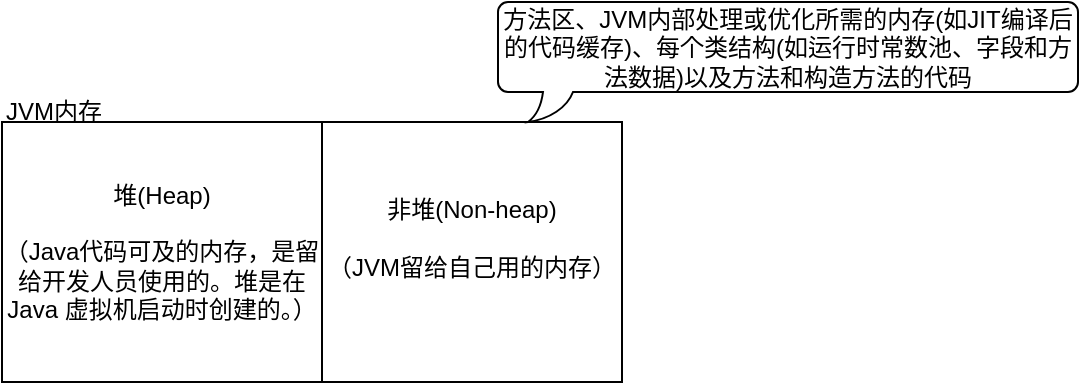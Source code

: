 <mxfile version="10.6.7" type="device"><diagram id="hNBNyu5t-uYur472OBIR" name="Page-1"><mxGraphModel dx="736" dy="1769" grid="1" gridSize="10" guides="1" tooltips="1" connect="1" arrows="1" fold="1" page="1" pageScale="1" pageWidth="827" pageHeight="1169" math="0" shadow="0"><root><mxCell id="0"/><mxCell id="1" parent="0"/><mxCell id="RjBgFaFmAgNBd8f-G7M4-1" value="堆(Heap)&lt;br&gt;&lt;br&gt;（Java代码可及的内存，是留给开发人员使用的。堆是在 Java 虚拟机启动时创建的。）&lt;br&gt;" style="rounded=0;whiteSpace=wrap;html=1;" vertex="1" parent="1"><mxGeometry x="20" y="20" width="160" height="130" as="geometry"/></mxCell><mxCell id="RjBgFaFmAgNBd8f-G7M4-2" value="JVM内存" style="text;html=1;resizable=0;points=[];autosize=1;align=left;verticalAlign=top;spacingTop=-4;" vertex="1" parent="1"><mxGeometry x="20" y="5" width="60" height="20" as="geometry"/></mxCell><mxCell id="RjBgFaFmAgNBd8f-G7M4-4" value="非堆(Non-heap)&lt;br&gt;&lt;br&gt;（JVM留给自己用的内存）&lt;br&gt;&lt;br&gt;" style="rounded=0;whiteSpace=wrap;html=1;" vertex="1" parent="1"><mxGeometry x="180" y="20" width="150" height="130" as="geometry"/></mxCell><mxCell id="RjBgFaFmAgNBd8f-G7M4-5" value="&lt;span&gt;方法区、JVM内部处理或优化所需的内存(如JIT编译后的代码缓存)、每个类结构(如运行时常数池、字段和方法数据)以及方法和构造方法的代码&lt;/span&gt;" style="whiteSpace=wrap;html=1;shape=mxgraph.basic.roundRectCallout;dx=30;dy=15;size=5;boundedLbl=1;" vertex="1" parent="1"><mxGeometry x="268" y="-40" width="290" height="60" as="geometry"/></mxCell></root></mxGraphModel></diagram></mxfile>